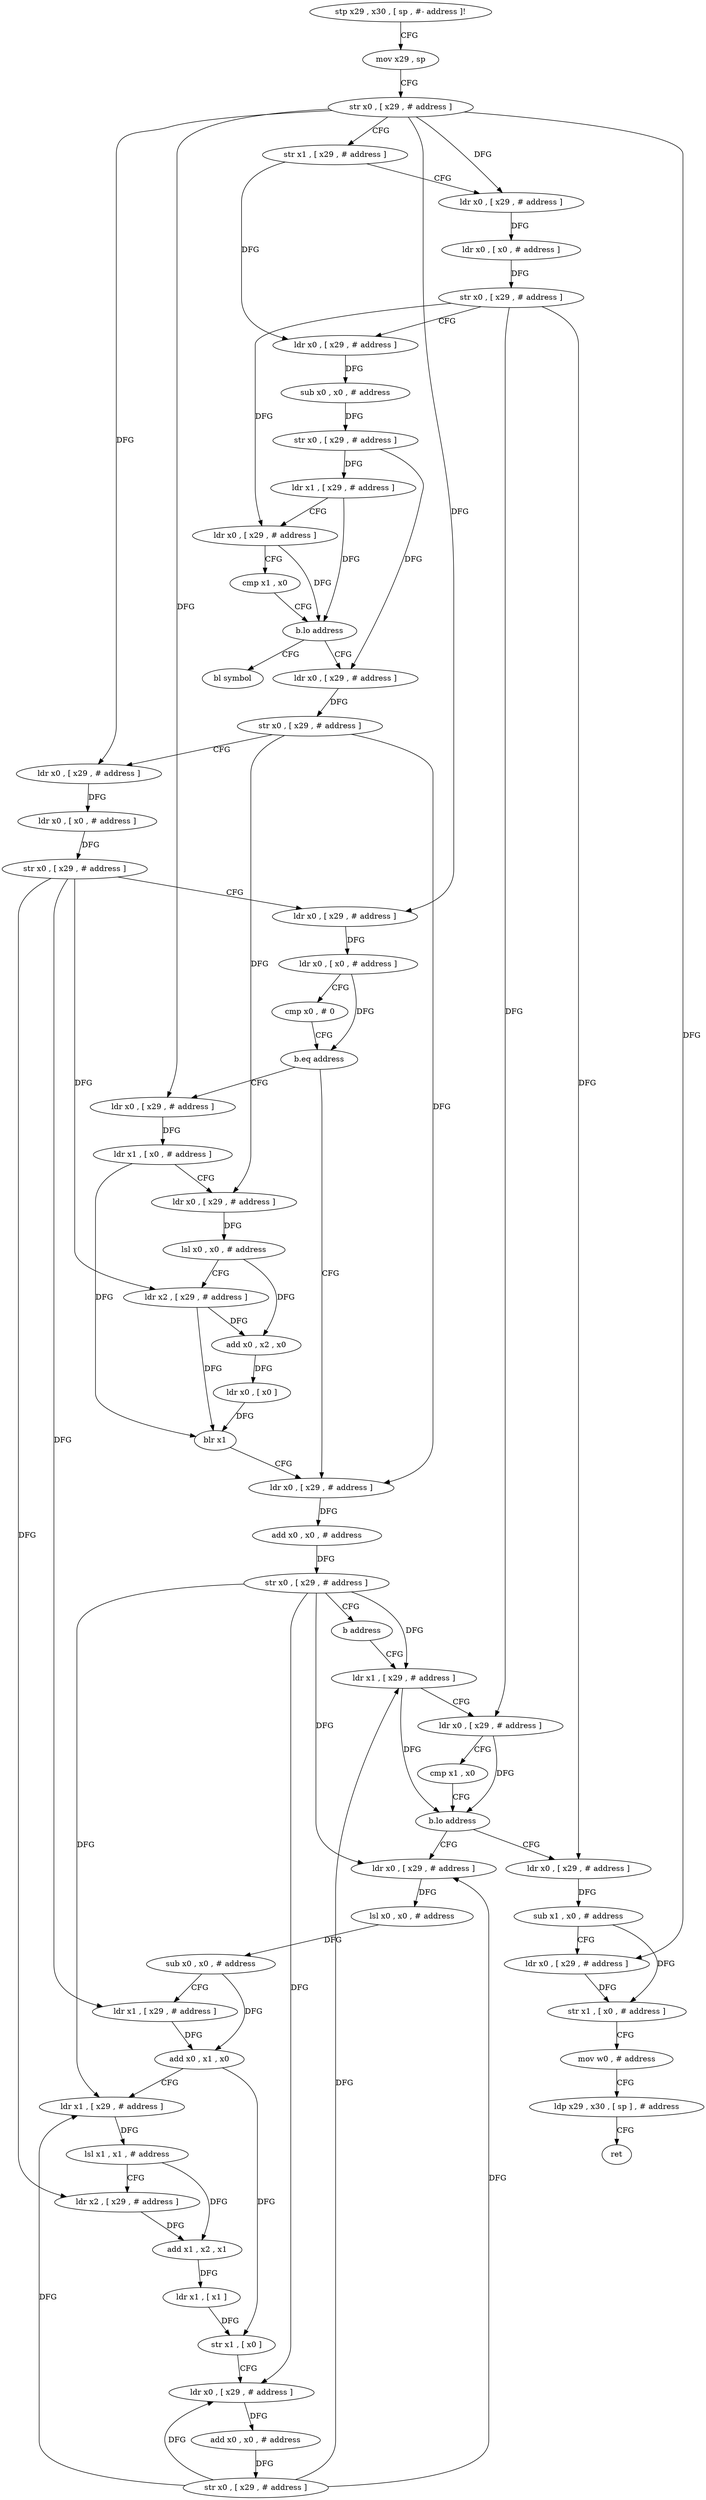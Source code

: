 digraph "func" {
"190888" [label = "stp x29 , x30 , [ sp , #- address ]!" ]
"190892" [label = "mov x29 , sp" ]
"190896" [label = "str x0 , [ x29 , # address ]" ]
"190900" [label = "str x1 , [ x29 , # address ]" ]
"190904" [label = "ldr x0 , [ x29 , # address ]" ]
"190908" [label = "ldr x0 , [ x0 , # address ]" ]
"190912" [label = "str x0 , [ x29 , # address ]" ]
"190916" [label = "ldr x0 , [ x29 , # address ]" ]
"190920" [label = "sub x0 , x0 , # address" ]
"190924" [label = "str x0 , [ x29 , # address ]" ]
"190928" [label = "ldr x1 , [ x29 , # address ]" ]
"190932" [label = "ldr x0 , [ x29 , # address ]" ]
"190936" [label = "cmp x1 , x0" ]
"190940" [label = "b.lo address" ]
"190948" [label = "ldr x0 , [ x29 , # address ]" ]
"190944" [label = "bl symbol" ]
"190952" [label = "str x0 , [ x29 , # address ]" ]
"190956" [label = "ldr x0 , [ x29 , # address ]" ]
"190960" [label = "ldr x0 , [ x0 , # address ]" ]
"190964" [label = "str x0 , [ x29 , # address ]" ]
"190968" [label = "ldr x0 , [ x29 , # address ]" ]
"190972" [label = "ldr x0 , [ x0 , # address ]" ]
"190976" [label = "cmp x0 , # 0" ]
"190980" [label = "b.eq address" ]
"191016" [label = "ldr x0 , [ x29 , # address ]" ]
"190984" [label = "ldr x0 , [ x29 , # address ]" ]
"191020" [label = "add x0 , x0 , # address" ]
"191024" [label = "str x0 , [ x29 , # address ]" ]
"191028" [label = "b address" ]
"191088" [label = "ldr x1 , [ x29 , # address ]" ]
"190988" [label = "ldr x1 , [ x0 , # address ]" ]
"190992" [label = "ldr x0 , [ x29 , # address ]" ]
"190996" [label = "lsl x0 , x0 , # address" ]
"191000" [label = "ldr x2 , [ x29 , # address ]" ]
"191004" [label = "add x0 , x2 , x0" ]
"191008" [label = "ldr x0 , [ x0 ]" ]
"191012" [label = "blr x1" ]
"191092" [label = "ldr x0 , [ x29 , # address ]" ]
"191096" [label = "cmp x1 , x0" ]
"191100" [label = "b.lo address" ]
"191032" [label = "ldr x0 , [ x29 , # address ]" ]
"191104" [label = "ldr x0 , [ x29 , # address ]" ]
"191036" [label = "lsl x0 , x0 , # address" ]
"191040" [label = "sub x0 , x0 , # address" ]
"191044" [label = "ldr x1 , [ x29 , # address ]" ]
"191048" [label = "add x0 , x1 , x0" ]
"191052" [label = "ldr x1 , [ x29 , # address ]" ]
"191056" [label = "lsl x1 , x1 , # address" ]
"191060" [label = "ldr x2 , [ x29 , # address ]" ]
"191064" [label = "add x1 , x2 , x1" ]
"191068" [label = "ldr x1 , [ x1 ]" ]
"191072" [label = "str x1 , [ x0 ]" ]
"191076" [label = "ldr x0 , [ x29 , # address ]" ]
"191080" [label = "add x0 , x0 , # address" ]
"191084" [label = "str x0 , [ x29 , # address ]" ]
"191108" [label = "sub x1 , x0 , # address" ]
"191112" [label = "ldr x0 , [ x29 , # address ]" ]
"191116" [label = "str x1 , [ x0 , # address ]" ]
"191120" [label = "mov w0 , # address" ]
"191124" [label = "ldp x29 , x30 , [ sp ] , # address" ]
"191128" [label = "ret" ]
"190888" -> "190892" [ label = "CFG" ]
"190892" -> "190896" [ label = "CFG" ]
"190896" -> "190900" [ label = "CFG" ]
"190896" -> "190904" [ label = "DFG" ]
"190896" -> "190956" [ label = "DFG" ]
"190896" -> "190968" [ label = "DFG" ]
"190896" -> "190984" [ label = "DFG" ]
"190896" -> "191112" [ label = "DFG" ]
"190900" -> "190904" [ label = "CFG" ]
"190900" -> "190916" [ label = "DFG" ]
"190904" -> "190908" [ label = "DFG" ]
"190908" -> "190912" [ label = "DFG" ]
"190912" -> "190916" [ label = "CFG" ]
"190912" -> "190932" [ label = "DFG" ]
"190912" -> "191092" [ label = "DFG" ]
"190912" -> "191104" [ label = "DFG" ]
"190916" -> "190920" [ label = "DFG" ]
"190920" -> "190924" [ label = "DFG" ]
"190924" -> "190928" [ label = "DFG" ]
"190924" -> "190948" [ label = "DFG" ]
"190928" -> "190932" [ label = "CFG" ]
"190928" -> "190940" [ label = "DFG" ]
"190932" -> "190936" [ label = "CFG" ]
"190932" -> "190940" [ label = "DFG" ]
"190936" -> "190940" [ label = "CFG" ]
"190940" -> "190948" [ label = "CFG" ]
"190940" -> "190944" [ label = "CFG" ]
"190948" -> "190952" [ label = "DFG" ]
"190952" -> "190956" [ label = "CFG" ]
"190952" -> "191016" [ label = "DFG" ]
"190952" -> "190992" [ label = "DFG" ]
"190956" -> "190960" [ label = "DFG" ]
"190960" -> "190964" [ label = "DFG" ]
"190964" -> "190968" [ label = "CFG" ]
"190964" -> "191000" [ label = "DFG" ]
"190964" -> "191044" [ label = "DFG" ]
"190964" -> "191060" [ label = "DFG" ]
"190968" -> "190972" [ label = "DFG" ]
"190972" -> "190976" [ label = "CFG" ]
"190972" -> "190980" [ label = "DFG" ]
"190976" -> "190980" [ label = "CFG" ]
"190980" -> "191016" [ label = "CFG" ]
"190980" -> "190984" [ label = "CFG" ]
"191016" -> "191020" [ label = "DFG" ]
"190984" -> "190988" [ label = "DFG" ]
"191020" -> "191024" [ label = "DFG" ]
"191024" -> "191028" [ label = "CFG" ]
"191024" -> "191088" [ label = "DFG" ]
"191024" -> "191032" [ label = "DFG" ]
"191024" -> "191052" [ label = "DFG" ]
"191024" -> "191076" [ label = "DFG" ]
"191028" -> "191088" [ label = "CFG" ]
"191088" -> "191092" [ label = "CFG" ]
"191088" -> "191100" [ label = "DFG" ]
"190988" -> "190992" [ label = "CFG" ]
"190988" -> "191012" [ label = "DFG" ]
"190992" -> "190996" [ label = "DFG" ]
"190996" -> "191000" [ label = "CFG" ]
"190996" -> "191004" [ label = "DFG" ]
"191000" -> "191004" [ label = "DFG" ]
"191000" -> "191012" [ label = "DFG" ]
"191004" -> "191008" [ label = "DFG" ]
"191008" -> "191012" [ label = "DFG" ]
"191012" -> "191016" [ label = "CFG" ]
"191092" -> "191096" [ label = "CFG" ]
"191092" -> "191100" [ label = "DFG" ]
"191096" -> "191100" [ label = "CFG" ]
"191100" -> "191032" [ label = "CFG" ]
"191100" -> "191104" [ label = "CFG" ]
"191032" -> "191036" [ label = "DFG" ]
"191104" -> "191108" [ label = "DFG" ]
"191036" -> "191040" [ label = "DFG" ]
"191040" -> "191044" [ label = "CFG" ]
"191040" -> "191048" [ label = "DFG" ]
"191044" -> "191048" [ label = "DFG" ]
"191048" -> "191052" [ label = "CFG" ]
"191048" -> "191072" [ label = "DFG" ]
"191052" -> "191056" [ label = "DFG" ]
"191056" -> "191060" [ label = "CFG" ]
"191056" -> "191064" [ label = "DFG" ]
"191060" -> "191064" [ label = "DFG" ]
"191064" -> "191068" [ label = "DFG" ]
"191068" -> "191072" [ label = "DFG" ]
"191072" -> "191076" [ label = "CFG" ]
"191076" -> "191080" [ label = "DFG" ]
"191080" -> "191084" [ label = "DFG" ]
"191084" -> "191088" [ label = "DFG" ]
"191084" -> "191032" [ label = "DFG" ]
"191084" -> "191052" [ label = "DFG" ]
"191084" -> "191076" [ label = "DFG" ]
"191108" -> "191112" [ label = "CFG" ]
"191108" -> "191116" [ label = "DFG" ]
"191112" -> "191116" [ label = "DFG" ]
"191116" -> "191120" [ label = "CFG" ]
"191120" -> "191124" [ label = "CFG" ]
"191124" -> "191128" [ label = "CFG" ]
}
